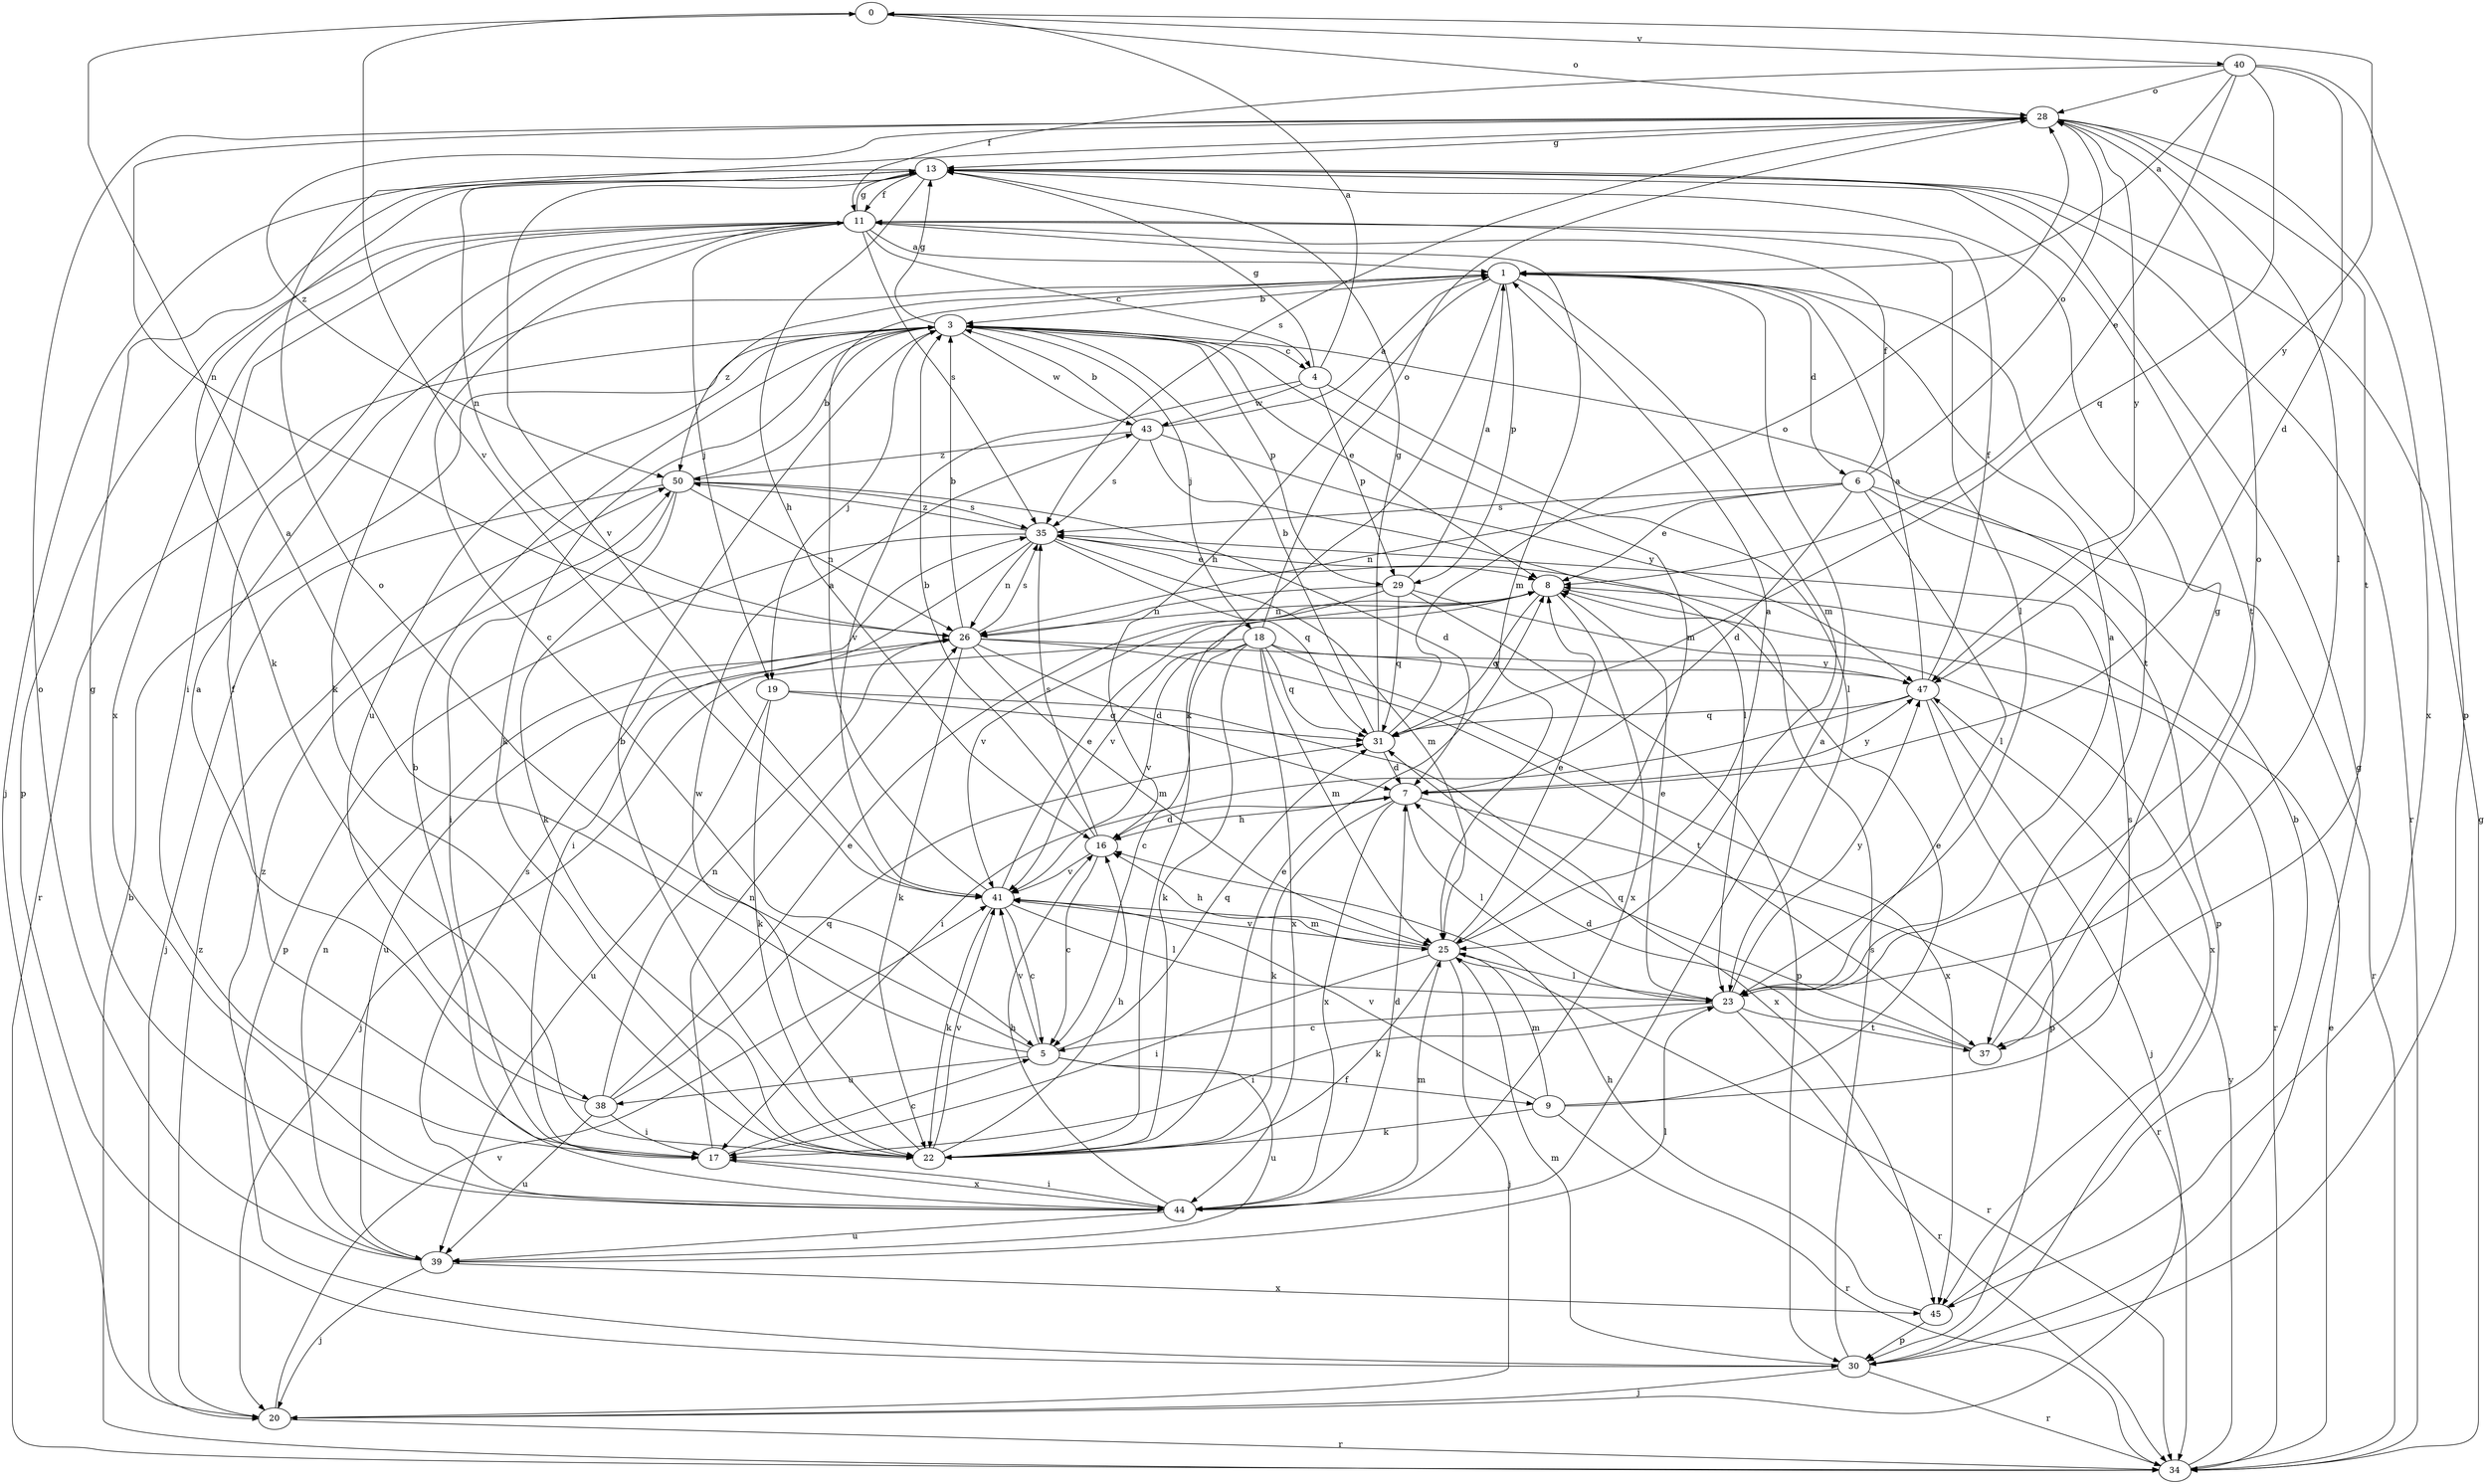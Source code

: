 strict digraph  {
0;
1;
3;
4;
5;
6;
7;
8;
9;
11;
13;
16;
17;
18;
19;
20;
22;
23;
25;
26;
28;
29;
30;
31;
34;
35;
37;
38;
39;
40;
41;
43;
44;
45;
47;
50;
0 -> 28  [label=o];
0 -> 40  [label=v];
0 -> 41  [label=v];
0 -> 47  [label=y];
1 -> 3  [label=b];
1 -> 6  [label=d];
1 -> 16  [label=h];
1 -> 22  [label=k];
1 -> 25  [label=m];
1 -> 29  [label=p];
1 -> 37  [label=t];
1 -> 50  [label=z];
3 -> 4  [label=c];
3 -> 8  [label=e];
3 -> 13  [label=g];
3 -> 18  [label=j];
3 -> 19  [label=j];
3 -> 22  [label=k];
3 -> 25  [label=m];
3 -> 29  [label=p];
3 -> 34  [label=r];
3 -> 38  [label=u];
3 -> 43  [label=w];
4 -> 0  [label=a];
4 -> 13  [label=g];
4 -> 23  [label=l];
4 -> 29  [label=p];
4 -> 41  [label=v];
4 -> 43  [label=w];
5 -> 0  [label=a];
5 -> 9  [label=f];
5 -> 28  [label=o];
5 -> 31  [label=q];
5 -> 38  [label=u];
5 -> 39  [label=u];
5 -> 41  [label=v];
6 -> 7  [label=d];
6 -> 8  [label=e];
6 -> 11  [label=f];
6 -> 23  [label=l];
6 -> 26  [label=n];
6 -> 28  [label=o];
6 -> 30  [label=p];
6 -> 34  [label=r];
6 -> 35  [label=s];
7 -> 16  [label=h];
7 -> 22  [label=k];
7 -> 23  [label=l];
7 -> 34  [label=r];
7 -> 44  [label=x];
7 -> 47  [label=y];
8 -> 26  [label=n];
8 -> 31  [label=q];
8 -> 34  [label=r];
8 -> 41  [label=v];
8 -> 44  [label=x];
9 -> 8  [label=e];
9 -> 22  [label=k];
9 -> 25  [label=m];
9 -> 34  [label=r];
9 -> 35  [label=s];
9 -> 41  [label=v];
11 -> 1  [label=a];
11 -> 4  [label=c];
11 -> 5  [label=c];
11 -> 13  [label=g];
11 -> 17  [label=i];
11 -> 19  [label=j];
11 -> 22  [label=k];
11 -> 23  [label=l];
11 -> 25  [label=m];
11 -> 30  [label=p];
11 -> 35  [label=s];
11 -> 44  [label=x];
13 -> 11  [label=f];
13 -> 16  [label=h];
13 -> 20  [label=j];
13 -> 22  [label=k];
13 -> 26  [label=n];
13 -> 34  [label=r];
13 -> 37  [label=t];
13 -> 41  [label=v];
16 -> 3  [label=b];
16 -> 5  [label=c];
16 -> 7  [label=d];
16 -> 35  [label=s];
16 -> 41  [label=v];
17 -> 5  [label=c];
17 -> 11  [label=f];
17 -> 26  [label=n];
17 -> 44  [label=x];
18 -> 5  [label=c];
18 -> 20  [label=j];
18 -> 22  [label=k];
18 -> 25  [label=m];
18 -> 28  [label=o];
18 -> 31  [label=q];
18 -> 41  [label=v];
18 -> 44  [label=x];
18 -> 45  [label=x];
18 -> 47  [label=y];
19 -> 22  [label=k];
19 -> 31  [label=q];
19 -> 39  [label=u];
19 -> 45  [label=x];
20 -> 34  [label=r];
20 -> 41  [label=v];
20 -> 50  [label=z];
22 -> 3  [label=b];
22 -> 8  [label=e];
22 -> 16  [label=h];
22 -> 41  [label=v];
22 -> 43  [label=w];
23 -> 1  [label=a];
23 -> 5  [label=c];
23 -> 8  [label=e];
23 -> 17  [label=i];
23 -> 28  [label=o];
23 -> 34  [label=r];
23 -> 37  [label=t];
23 -> 47  [label=y];
25 -> 1  [label=a];
25 -> 8  [label=e];
25 -> 16  [label=h];
25 -> 17  [label=i];
25 -> 20  [label=j];
25 -> 22  [label=k];
25 -> 23  [label=l];
25 -> 34  [label=r];
25 -> 41  [label=v];
26 -> 3  [label=b];
26 -> 7  [label=d];
26 -> 22  [label=k];
26 -> 25  [label=m];
26 -> 35  [label=s];
26 -> 37  [label=t];
26 -> 39  [label=u];
26 -> 47  [label=y];
28 -> 13  [label=g];
28 -> 23  [label=l];
28 -> 26  [label=n];
28 -> 35  [label=s];
28 -> 37  [label=t];
28 -> 45  [label=x];
28 -> 47  [label=y];
28 -> 50  [label=z];
29 -> 1  [label=a];
29 -> 26  [label=n];
29 -> 30  [label=p];
29 -> 31  [label=q];
29 -> 41  [label=v];
29 -> 45  [label=x];
30 -> 13  [label=g];
30 -> 20  [label=j];
30 -> 25  [label=m];
30 -> 34  [label=r];
30 -> 35  [label=s];
31 -> 3  [label=b];
31 -> 7  [label=d];
31 -> 13  [label=g];
31 -> 28  [label=o];
34 -> 3  [label=b];
34 -> 8  [label=e];
34 -> 13  [label=g];
34 -> 47  [label=y];
35 -> 8  [label=e];
35 -> 17  [label=i];
35 -> 25  [label=m];
35 -> 26  [label=n];
35 -> 30  [label=p];
35 -> 31  [label=q];
35 -> 50  [label=z];
37 -> 7  [label=d];
37 -> 13  [label=g];
37 -> 31  [label=q];
38 -> 1  [label=a];
38 -> 8  [label=e];
38 -> 17  [label=i];
38 -> 26  [label=n];
38 -> 31  [label=q];
38 -> 39  [label=u];
39 -> 20  [label=j];
39 -> 23  [label=l];
39 -> 26  [label=n];
39 -> 28  [label=o];
39 -> 45  [label=x];
39 -> 50  [label=z];
40 -> 1  [label=a];
40 -> 7  [label=d];
40 -> 8  [label=e];
40 -> 11  [label=f];
40 -> 28  [label=o];
40 -> 30  [label=p];
40 -> 31  [label=q];
41 -> 1  [label=a];
41 -> 5  [label=c];
41 -> 8  [label=e];
41 -> 22  [label=k];
41 -> 23  [label=l];
41 -> 25  [label=m];
43 -> 1  [label=a];
43 -> 3  [label=b];
43 -> 23  [label=l];
43 -> 35  [label=s];
43 -> 47  [label=y];
43 -> 50  [label=z];
44 -> 1  [label=a];
44 -> 3  [label=b];
44 -> 7  [label=d];
44 -> 13  [label=g];
44 -> 16  [label=h];
44 -> 17  [label=i];
44 -> 25  [label=m];
44 -> 35  [label=s];
44 -> 39  [label=u];
45 -> 3  [label=b];
45 -> 16  [label=h];
45 -> 30  [label=p];
47 -> 1  [label=a];
47 -> 11  [label=f];
47 -> 17  [label=i];
47 -> 20  [label=j];
47 -> 30  [label=p];
47 -> 31  [label=q];
50 -> 3  [label=b];
50 -> 7  [label=d];
50 -> 17  [label=i];
50 -> 20  [label=j];
50 -> 22  [label=k];
50 -> 26  [label=n];
50 -> 35  [label=s];
}
